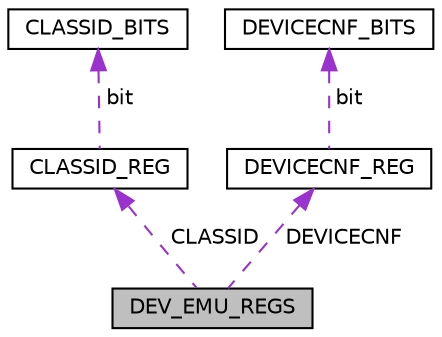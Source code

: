 digraph "DEV_EMU_REGS"
{
  edge [fontname="Helvetica",fontsize="10",labelfontname="Helvetica",labelfontsize="10"];
  node [fontname="Helvetica",fontsize="10",shape=record];
  Node1 [label="DEV_EMU_REGS",height=0.2,width=0.4,color="black", fillcolor="grey75", style="filled", fontcolor="black"];
  Node2 -> Node1 [dir="back",color="darkorchid3",fontsize="10",style="dashed",label=" CLASSID" ,fontname="Helvetica"];
  Node2 [label="CLASSID_REG",height=0.2,width=0.4,color="black", fillcolor="white", style="filled",URL="$union_c_l_a_s_s_i_d___r_e_g.html"];
  Node3 -> Node2 [dir="back",color="darkorchid3",fontsize="10",style="dashed",label=" bit" ,fontname="Helvetica"];
  Node3 [label="CLASSID_BITS",height=0.2,width=0.4,color="black", fillcolor="white", style="filled",URL="$struct_c_l_a_s_s_i_d___b_i_t_s.html"];
  Node4 -> Node1 [dir="back",color="darkorchid3",fontsize="10",style="dashed",label=" DEVICECNF" ,fontname="Helvetica"];
  Node4 [label="DEVICECNF_REG",height=0.2,width=0.4,color="black", fillcolor="white", style="filled",URL="$union_d_e_v_i_c_e_c_n_f___r_e_g.html"];
  Node5 -> Node4 [dir="back",color="darkorchid3",fontsize="10",style="dashed",label=" bit" ,fontname="Helvetica"];
  Node5 [label="DEVICECNF_BITS",height=0.2,width=0.4,color="black", fillcolor="white", style="filled",URL="$struct_d_e_v_i_c_e_c_n_f___b_i_t_s.html"];
}
